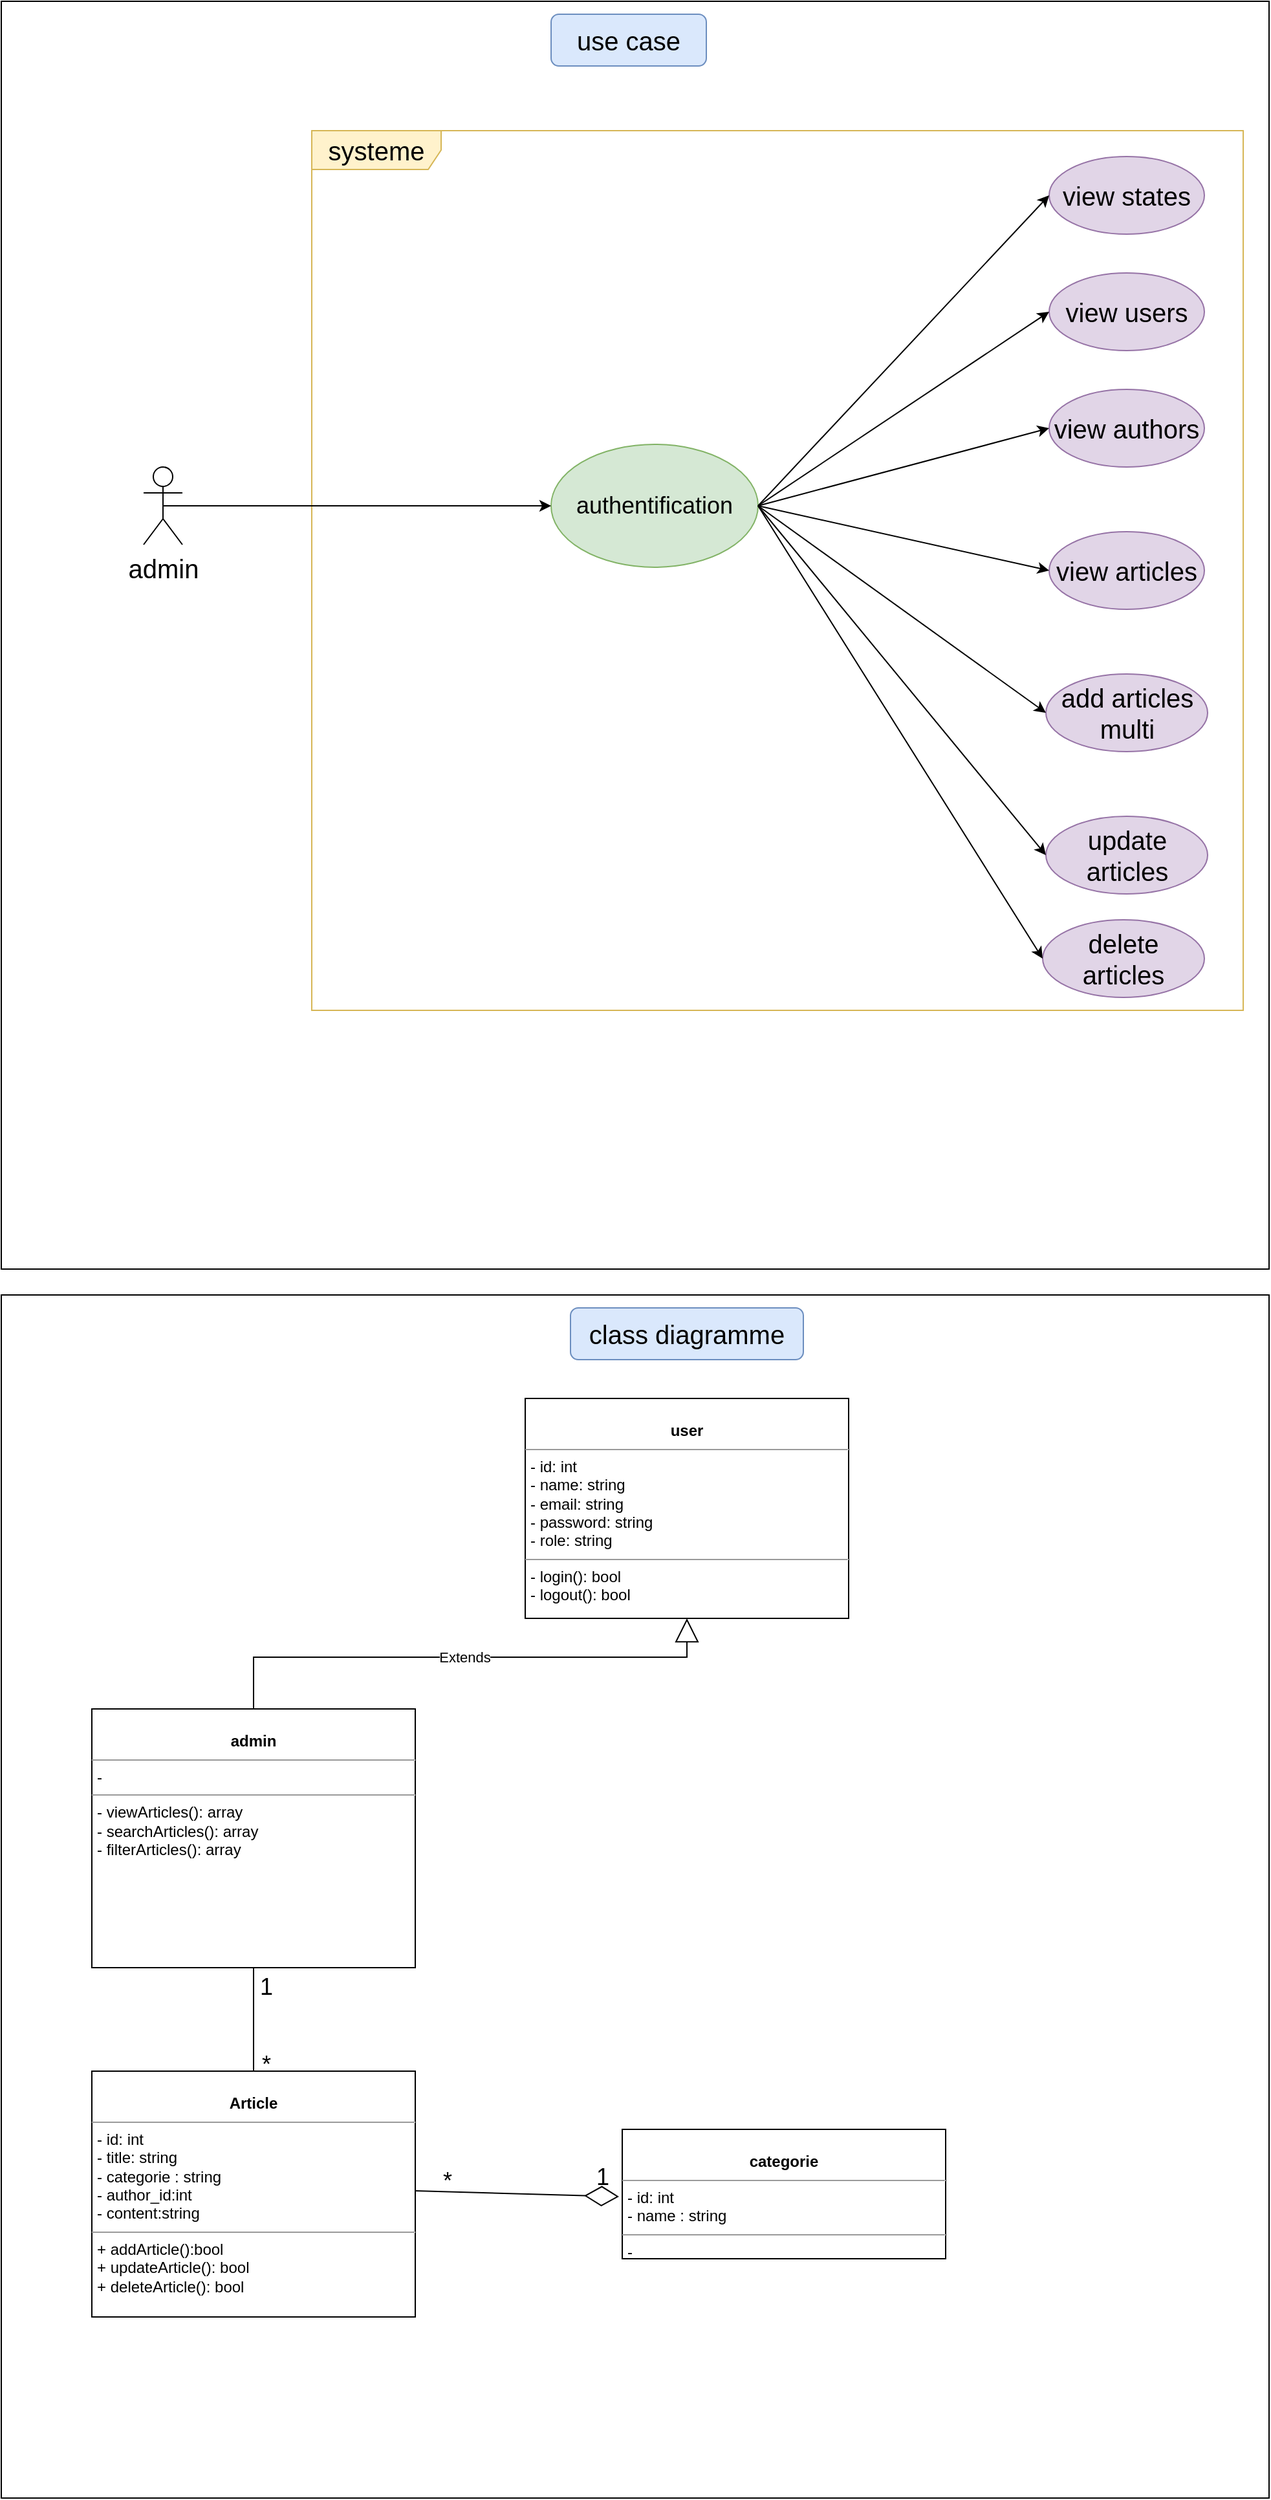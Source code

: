 <mxfile version="20.8.5" type="device"><diagram id="gUGCx5-4ZbbMz8VG0xZm" name="Page-1"><mxGraphModel dx="1050" dy="541" grid="1" gridSize="10" guides="1" tooltips="1" connect="1" arrows="1" fold="1" page="1" pageScale="1" pageWidth="850" pageHeight="1100" math="0" shadow="0"><root><mxCell id="0"/><mxCell id="1" parent="0"/><mxCell id="P3bHecOdVWQBMpQ6vVo6-1" value="" style="whiteSpace=wrap;html=1;aspect=fixed;" parent="1" vertex="1"><mxGeometry x="20" y="20" width="980" height="980" as="geometry"/></mxCell><mxCell id="P3bHecOdVWQBMpQ6vVo6-2" value="&lt;span style=&quot;font-size: 20px;&quot;&gt;use case&lt;/span&gt;" style="rounded=1;whiteSpace=wrap;html=1;fillColor=#dae8fc;strokeColor=#6c8ebf;" parent="1" vertex="1"><mxGeometry x="445" y="30" width="120" height="40" as="geometry"/></mxCell><mxCell id="P3bHecOdVWQBMpQ6vVo6-3" value="admin" style="shape=umlActor;verticalLabelPosition=bottom;verticalAlign=top;html=1;outlineConnect=0;fontSize=20;" parent="1" vertex="1"><mxGeometry x="130" y="380" width="30" height="60" as="geometry"/></mxCell><mxCell id="P3bHecOdVWQBMpQ6vVo6-7" value="systeme" style="shape=umlFrame;whiteSpace=wrap;html=1;fontSize=20;width=100;height=30;fillColor=#fff2cc;strokeColor=#d6b656;" parent="1" vertex="1"><mxGeometry x="260" y="120" width="720" height="680" as="geometry"/></mxCell><mxCell id="P3bHecOdVWQBMpQ6vVo6-8" value="view states" style="ellipse;whiteSpace=wrap;html=1;fontSize=20;fillColor=#e1d5e7;strokeColor=#9673a6;" parent="1" vertex="1"><mxGeometry x="830" y="140" width="120" height="60" as="geometry"/></mxCell><mxCell id="P3bHecOdVWQBMpQ6vVo6-9" value="view users" style="ellipse;whiteSpace=wrap;html=1;fontSize=20;fillColor=#e1d5e7;strokeColor=#9673a6;" parent="1" vertex="1"><mxGeometry x="830" y="230" width="120" height="60" as="geometry"/></mxCell><mxCell id="P3bHecOdVWQBMpQ6vVo6-10" value="view authors" style="ellipse;whiteSpace=wrap;html=1;fontSize=20;fillColor=#e1d5e7;strokeColor=#9673a6;" parent="1" vertex="1"><mxGeometry x="830" y="320" width="120" height="60" as="geometry"/></mxCell><mxCell id="P3bHecOdVWQBMpQ6vVo6-11" value="view articles" style="ellipse;whiteSpace=wrap;html=1;fontSize=20;fillColor=#e1d5e7;strokeColor=#9673a6;" parent="1" vertex="1"><mxGeometry x="830" y="430" width="120" height="60" as="geometry"/></mxCell><mxCell id="P3bHecOdVWQBMpQ6vVo6-12" value="add articles multi" style="ellipse;whiteSpace=wrap;html=1;fontSize=20;fillColor=#e1d5e7;strokeColor=#9673a6;" parent="1" vertex="1"><mxGeometry x="827.5" y="540" width="125" height="60" as="geometry"/></mxCell><mxCell id="P3bHecOdVWQBMpQ6vVo6-13" value="update articles" style="ellipse;whiteSpace=wrap;html=1;fontSize=20;fillColor=#e1d5e7;strokeColor=#9673a6;" parent="1" vertex="1"><mxGeometry x="827.5" y="650" width="125" height="60" as="geometry"/></mxCell><mxCell id="P3bHecOdVWQBMpQ6vVo6-14" value="delete articles" style="ellipse;whiteSpace=wrap;html=1;fontSize=20;fillColor=#e1d5e7;strokeColor=#9673a6;" parent="1" vertex="1"><mxGeometry x="825" y="730" width="125" height="60" as="geometry"/></mxCell><mxCell id="P3bHecOdVWQBMpQ6vVo6-15" value="authentification" style="ellipse;whiteSpace=wrap;html=1;fontSize=18;fillColor=#d5e8d4;strokeColor=#82b366;" parent="1" vertex="1"><mxGeometry x="445" y="362.5" width="160" height="95" as="geometry"/></mxCell><mxCell id="P3bHecOdVWQBMpQ6vVo6-16" value="" style="endArrow=classic;html=1;rounded=0;fontSize=18;exitX=1;exitY=0.5;exitDx=0;exitDy=0;entryX=0;entryY=0.5;entryDx=0;entryDy=0;" parent="1" source="P3bHecOdVWQBMpQ6vVo6-15" target="P3bHecOdVWQBMpQ6vVo6-8" edge="1"><mxGeometry width="50" height="50" relative="1" as="geometry"><mxPoint x="360" y="540" as="sourcePoint"/><mxPoint x="410" y="490" as="targetPoint"/></mxGeometry></mxCell><mxCell id="P3bHecOdVWQBMpQ6vVo6-17" value="" style="endArrow=classic;html=1;rounded=0;fontSize=18;exitX=1;exitY=0.5;exitDx=0;exitDy=0;entryX=0;entryY=0.5;entryDx=0;entryDy=0;" parent="1" source="P3bHecOdVWQBMpQ6vVo6-15" target="P3bHecOdVWQBMpQ6vVo6-9" edge="1"><mxGeometry width="50" height="50" relative="1" as="geometry"><mxPoint x="155" y="420" as="sourcePoint"/><mxPoint x="483" y="190" as="targetPoint"/></mxGeometry></mxCell><mxCell id="P3bHecOdVWQBMpQ6vVo6-18" value="" style="endArrow=classic;html=1;rounded=0;fontSize=18;exitX=1;exitY=0.5;exitDx=0;exitDy=0;entryX=0;entryY=0.5;entryDx=0;entryDy=0;" parent="1" source="P3bHecOdVWQBMpQ6vVo6-15" target="P3bHecOdVWQBMpQ6vVo6-10" edge="1"><mxGeometry width="50" height="50" relative="1" as="geometry"><mxPoint x="155" y="420" as="sourcePoint"/><mxPoint x="483" y="270" as="targetPoint"/></mxGeometry></mxCell><mxCell id="P3bHecOdVWQBMpQ6vVo6-19" value="" style="endArrow=classic;html=1;rounded=0;fontSize=18;exitX=0.5;exitY=0.5;exitDx=0;exitDy=0;exitPerimeter=0;entryX=0;entryY=0.5;entryDx=0;entryDy=0;" parent="1" source="P3bHecOdVWQBMpQ6vVo6-3" target="P3bHecOdVWQBMpQ6vVo6-15" edge="1"><mxGeometry width="50" height="50" relative="1" as="geometry"><mxPoint x="155" y="420" as="sourcePoint"/><mxPoint x="483" y="370" as="targetPoint"/></mxGeometry></mxCell><mxCell id="P3bHecOdVWQBMpQ6vVo6-20" value="" style="endArrow=classic;html=1;rounded=0;fontSize=18;exitX=1;exitY=0.5;exitDx=0;exitDy=0;entryX=0;entryY=0.5;entryDx=0;entryDy=0;" parent="1" source="P3bHecOdVWQBMpQ6vVo6-15" target="P3bHecOdVWQBMpQ6vVo6-12" edge="1"><mxGeometry width="50" height="50" relative="1" as="geometry"><mxPoint x="155" y="420" as="sourcePoint"/><mxPoint x="483" y="460" as="targetPoint"/></mxGeometry></mxCell><mxCell id="P3bHecOdVWQBMpQ6vVo6-21" value="" style="endArrow=classic;html=1;rounded=0;fontSize=18;entryX=0;entryY=0.5;entryDx=0;entryDy=0;exitX=1;exitY=0.5;exitDx=0;exitDy=0;" parent="1" source="P3bHecOdVWQBMpQ6vVo6-15" target="P3bHecOdVWQBMpQ6vVo6-13" edge="1"><mxGeometry width="50" height="50" relative="1" as="geometry"><mxPoint x="610" y="410" as="sourcePoint"/><mxPoint x="480" y="552" as="targetPoint"/></mxGeometry></mxCell><mxCell id="P3bHecOdVWQBMpQ6vVo6-22" value="" style="endArrow=classic;html=1;rounded=0;fontSize=18;exitX=1;exitY=0.5;exitDx=0;exitDy=0;entryX=0;entryY=0.5;entryDx=0;entryDy=0;" parent="1" source="P3bHecOdVWQBMpQ6vVo6-15" target="P3bHecOdVWQBMpQ6vVo6-14" edge="1"><mxGeometry width="50" height="50" relative="1" as="geometry"><mxPoint x="155" y="420" as="sourcePoint"/><mxPoint x="480" y="640" as="targetPoint"/></mxGeometry></mxCell><mxCell id="P3bHecOdVWQBMpQ6vVo6-23" value="" style="endArrow=classic;html=1;rounded=0;fontSize=18;exitX=1;exitY=0.5;exitDx=0;exitDy=0;entryX=0;entryY=0.5;entryDx=0;entryDy=0;" parent="1" source="P3bHecOdVWQBMpQ6vVo6-15" target="P3bHecOdVWQBMpQ6vVo6-11" edge="1"><mxGeometry width="50" height="50" relative="1" as="geometry"><mxPoint x="660" y="409.33" as="sourcePoint"/><mxPoint x="960" y="409.33" as="targetPoint"/></mxGeometry></mxCell><mxCell id="P3bHecOdVWQBMpQ6vVo6-24" value="" style="rounded=0;whiteSpace=wrap;html=1;fontSize=18;" parent="1" vertex="1"><mxGeometry x="20" y="1020" width="980" height="930" as="geometry"/></mxCell><mxCell id="P3bHecOdVWQBMpQ6vVo6-25" value="&lt;span style=&quot;font-size: 20px;&quot;&gt;class diagramme&lt;/span&gt;" style="rounded=1;whiteSpace=wrap;html=1;fillColor=#dae8fc;strokeColor=#6c8ebf;" parent="1" vertex="1"><mxGeometry x="460" y="1030" width="180" height="40" as="geometry"/></mxCell><mxCell id="P3bHecOdVWQBMpQ6vVo6-26" value="&lt;p style=&quot;margin:0px;margin-top:4px;text-align:center;&quot;&gt;&lt;br&gt;&lt;b&gt;user&lt;/b&gt;&lt;/p&gt;&lt;hr size=&quot;1&quot;&gt;&lt;p style=&quot;margin:0px;margin-left:4px;&quot;&gt;- id: int&lt;br&gt;- name: string&lt;/p&gt;&lt;p style=&quot;margin:0px;margin-left:4px;&quot;&gt;- email: string&lt;/p&gt;&lt;p style=&quot;margin:0px;margin-left:4px;&quot;&gt;- password: string&lt;/p&gt;&lt;p style=&quot;margin:0px;margin-left:4px;&quot;&gt;- role: string&lt;/p&gt;&lt;hr size=&quot;1&quot;&gt;&lt;p style=&quot;margin:0px;margin-left:4px;&quot;&gt;- login(): bool&lt;br&gt;&lt;/p&gt;&lt;p style=&quot;margin:0px;margin-left:4px;&quot;&gt;- logout(): bool&lt;/p&gt;" style="verticalAlign=top;align=left;overflow=fill;fontSize=12;fontFamily=Helvetica;html=1;" parent="1" vertex="1"><mxGeometry x="425" y="1100" width="250" height="170" as="geometry"/></mxCell><mxCell id="P3bHecOdVWQBMpQ6vVo6-27" value="&lt;p style=&quot;margin:0px;margin-top:4px;text-align:center;&quot;&gt;&lt;br&gt;&lt;b&gt;admin&lt;/b&gt;&lt;/p&gt;&lt;hr size=&quot;1&quot;&gt;&lt;p style=&quot;margin:0px;margin-left:4px;&quot;&gt;-&amp;nbsp;&lt;/p&gt;&lt;hr size=&quot;1&quot;&gt;&lt;p style=&quot;margin:0px;margin-left:4px;&quot;&gt;- viewArticles(): array&lt;br&gt;- searchArticles(): array&lt;/p&gt;&lt;p style=&quot;margin:0px;margin-left:4px;&quot;&gt;- filterArticles(): array&lt;/p&gt;" style="verticalAlign=top;align=left;overflow=fill;fontSize=12;fontFamily=Helvetica;html=1;" parent="1" vertex="1"><mxGeometry x="90" y="1340" width="250" height="200" as="geometry"/></mxCell><mxCell id="P3bHecOdVWQBMpQ6vVo6-28" value="&lt;p style=&quot;margin:0px;margin-top:4px;text-align:center;&quot;&gt;&lt;br&gt;&lt;b&gt;Article&lt;/b&gt;&lt;/p&gt;&lt;hr size=&quot;1&quot;&gt;&lt;p style=&quot;margin:0px;margin-left:4px;&quot;&gt;- id: int&lt;br&gt;- title: string&lt;/p&gt;&lt;p style=&quot;margin:0px;margin-left:4px;&quot;&gt;- categorie : string&lt;/p&gt;&lt;p style=&quot;margin:0px;margin-left:4px;&quot;&gt;- author_id:int&lt;/p&gt;&lt;p style=&quot;margin:0px;margin-left:4px;&quot;&gt;- content:string&lt;/p&gt;&lt;hr size=&quot;1&quot;&gt;&lt;p style=&quot;margin:0px;margin-left:4px;&quot;&gt;+ addArticle():bool&lt;br&gt;+ updateArticle(): bool&lt;/p&gt;&lt;p style=&quot;margin:0px;margin-left:4px;&quot;&gt;+ deleteArticle(): bool&lt;/p&gt;" style="verticalAlign=top;align=left;overflow=fill;fontSize=12;fontFamily=Helvetica;html=1;" parent="1" vertex="1"><mxGeometry x="90" y="1620" width="250" height="190" as="geometry"/></mxCell><mxCell id="P3bHecOdVWQBMpQ6vVo6-29" value="&lt;p style=&quot;margin:0px;margin-top:4px;text-align:center;&quot;&gt;&lt;br&gt;&lt;b&gt;categorie&lt;/b&gt;&lt;/p&gt;&lt;hr size=&quot;1&quot;&gt;&lt;p style=&quot;margin:0px;margin-left:4px;&quot;&gt;- id: int&lt;br&gt;- name : string&lt;/p&gt;&lt;hr size=&quot;1&quot;&gt;&lt;p style=&quot;margin:0px;margin-left:4px;&quot;&gt;-&lt;/p&gt;" style="verticalAlign=top;align=left;overflow=fill;fontSize=12;fontFamily=Helvetica;html=1;" parent="1" vertex="1"><mxGeometry x="500" y="1665" width="250" height="100" as="geometry"/></mxCell><mxCell id="P3bHecOdVWQBMpQ6vVo6-31" value="" style="endArrow=none;html=1;rounded=0;fontSize=18;exitX=0.5;exitY=1;exitDx=0;exitDy=0;entryX=0.5;entryY=0;entryDx=0;entryDy=0;" parent="1" source="P3bHecOdVWQBMpQ6vVo6-27" target="P3bHecOdVWQBMpQ6vVo6-28" edge="1"><mxGeometry width="50" height="50" relative="1" as="geometry"><mxPoint x="430" y="1480" as="sourcePoint"/><mxPoint x="480" y="1430" as="targetPoint"/><Array as="points"/></mxGeometry></mxCell><mxCell id="P3bHecOdVWQBMpQ6vVo6-32" value="" style="endArrow=diamondThin;endFill=0;endSize=24;html=1;rounded=0;fontSize=18;exitX=0;exitY=0.75;exitDx=0;exitDy=0;entryX=0.75;entryY=1;entryDx=0;entryDy=0;" parent="1" source="PZKeI1szG0rgcst2YbQV-2" target="PZKeI1szG0rgcst2YbQV-3" edge="1"><mxGeometry width="160" relative="1" as="geometry"><mxPoint x="420" y="1590" as="sourcePoint"/><mxPoint x="580" y="1590" as="targetPoint"/></mxGeometry></mxCell><mxCell id="P3bHecOdVWQBMpQ6vVo6-33" value="1" style="text;html=1;strokeColor=none;fillColor=none;align=center;verticalAlign=middle;whiteSpace=wrap;rounded=0;fontSize=18;" parent="1" vertex="1"><mxGeometry x="200" y="1540" width="50" height="30" as="geometry"/></mxCell><mxCell id="PZKeI1szG0rgcst2YbQV-1" value="*" style="text;html=1;strokeColor=none;fillColor=none;align=center;verticalAlign=middle;whiteSpace=wrap;rounded=0;fontSize=18;" vertex="1" parent="1"><mxGeometry x="200" y="1600" width="50" height="30" as="geometry"/></mxCell><mxCell id="PZKeI1szG0rgcst2YbQV-2" value="*" style="text;html=1;strokeColor=none;fillColor=none;align=center;verticalAlign=middle;whiteSpace=wrap;rounded=0;fontSize=18;" vertex="1" parent="1"><mxGeometry x="340" y="1690" width="50" height="30" as="geometry"/></mxCell><mxCell id="PZKeI1szG0rgcst2YbQV-3" value="1" style="text;html=1;strokeColor=none;fillColor=none;align=center;verticalAlign=middle;whiteSpace=wrap;rounded=0;fontSize=18;" vertex="1" parent="1"><mxGeometry x="460" y="1687" width="50" height="30" as="geometry"/></mxCell><mxCell id="PZKeI1szG0rgcst2YbQV-5" value="Extends" style="endArrow=block;endSize=16;endFill=0;html=1;rounded=0;exitX=0.5;exitY=0;exitDx=0;exitDy=0;entryX=0.5;entryY=1;entryDx=0;entryDy=0;" edge="1" parent="1" source="P3bHecOdVWQBMpQ6vVo6-27" target="P3bHecOdVWQBMpQ6vVo6-26"><mxGeometry width="160" relative="1" as="geometry"><mxPoint x="440" y="1300" as="sourcePoint"/><mxPoint x="600" y="1300" as="targetPoint"/><Array as="points"><mxPoint x="215" y="1300"/><mxPoint x="550" y="1300"/></Array></mxGeometry></mxCell></root></mxGraphModel></diagram></mxfile>